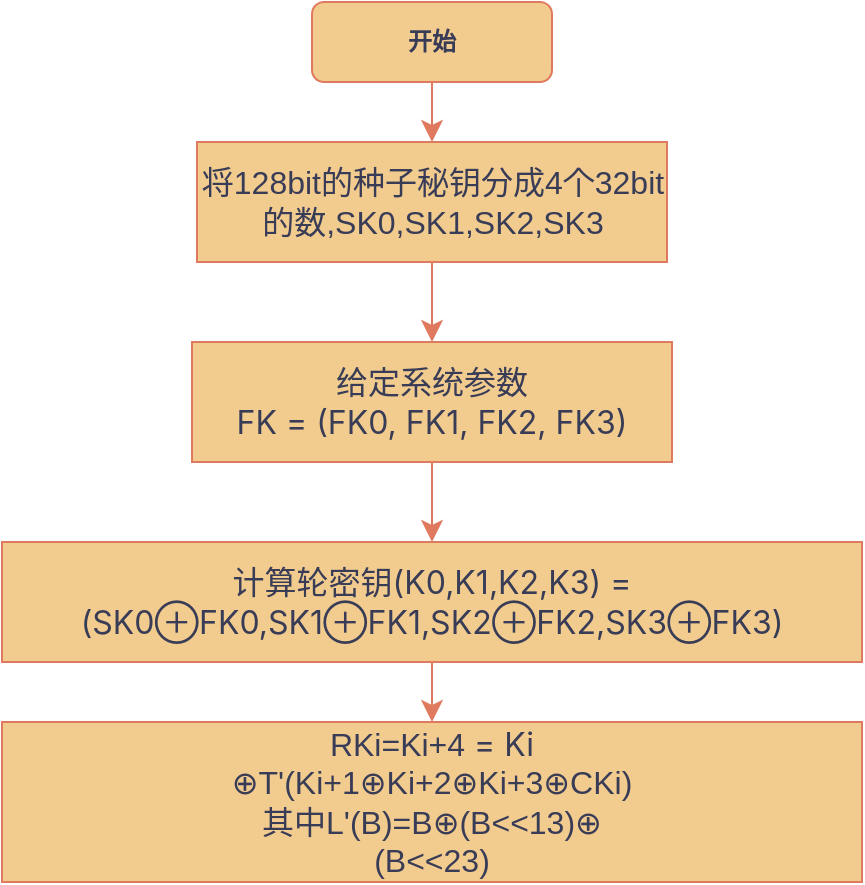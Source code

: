 <mxfile version="21.2.3" type="github">
  <diagram id="C5RBs43oDa-KdzZeNtuy" name="Page-1">
    <mxGraphModel dx="1166" dy="793" grid="0" gridSize="10" guides="1" tooltips="1" connect="1" arrows="1" fold="1" page="1" pageScale="1" pageWidth="827" pageHeight="1169" math="0" shadow="0">
      <root>
        <mxCell id="WIyWlLk6GJQsqaUBKTNV-0" />
        <mxCell id="WIyWlLk6GJQsqaUBKTNV-1" parent="WIyWlLk6GJQsqaUBKTNV-0" />
        <mxCell id="pWbdkEO55zlSCVrnX6s8-3" value="" style="edgeStyle=none;curved=1;rounded=0;orthogonalLoop=1;jettySize=auto;html=1;fontSize=12;startSize=8;endSize=8;labelBackgroundColor=none;strokeColor=#E07A5F;fontColor=default;" edge="1" parent="WIyWlLk6GJQsqaUBKTNV-1" source="WIyWlLk6GJQsqaUBKTNV-3" target="pWbdkEO55zlSCVrnX6s8-0">
          <mxGeometry relative="1" as="geometry" />
        </mxCell>
        <mxCell id="WIyWlLk6GJQsqaUBKTNV-3" value="&lt;b&gt;开始&lt;/b&gt;" style="rounded=1;whiteSpace=wrap;html=1;fontSize=12;glass=0;strokeWidth=1;shadow=0;labelBackgroundColor=none;fillColor=#F2CC8F;strokeColor=#E07A5F;fontColor=#393C56;" parent="WIyWlLk6GJQsqaUBKTNV-1" vertex="1">
          <mxGeometry x="195" y="110" width="120" height="40" as="geometry" />
        </mxCell>
        <mxCell id="pWbdkEO55zlSCVrnX6s8-5" value="" style="edgeStyle=none;curved=1;rounded=0;orthogonalLoop=1;jettySize=auto;html=1;fontSize=12;startSize=8;endSize=8;labelBackgroundColor=none;strokeColor=#E07A5F;fontColor=default;" edge="1" parent="WIyWlLk6GJQsqaUBKTNV-1" source="pWbdkEO55zlSCVrnX6s8-0" target="pWbdkEO55zlSCVrnX6s8-4">
          <mxGeometry relative="1" as="geometry" />
        </mxCell>
        <mxCell id="pWbdkEO55zlSCVrnX6s8-0" value="将128bit的种子秘钥分成4个32bit的数,SK0,SK1,SK2,SK3" style="rounded=0;whiteSpace=wrap;html=1;fontSize=16;labelBackgroundColor=none;fillColor=#F2CC8F;strokeColor=#E07A5F;fontColor=#393C56;" vertex="1" parent="WIyWlLk6GJQsqaUBKTNV-1">
          <mxGeometry x="137.5" y="180" width="235" height="60" as="geometry" />
        </mxCell>
        <mxCell id="pWbdkEO55zlSCVrnX6s8-8" value="" style="edgeStyle=none;curved=1;rounded=0;orthogonalLoop=1;jettySize=auto;html=1;fontSize=12;startSize=8;endSize=8;labelBackgroundColor=none;strokeColor=#E07A5F;fontColor=default;" edge="1" parent="WIyWlLk6GJQsqaUBKTNV-1" source="pWbdkEO55zlSCVrnX6s8-4">
          <mxGeometry relative="1" as="geometry">
            <mxPoint x="295" y="318.98" as="targetPoint" />
          </mxGeometry>
        </mxCell>
        <mxCell id="pWbdkEO55zlSCVrnX6s8-10" value="" style="edgeStyle=none;curved=1;rounded=0;orthogonalLoop=1;jettySize=auto;html=1;fontSize=12;startSize=8;endSize=8;labelBackgroundColor=none;strokeColor=#E07A5F;fontColor=default;" edge="1" parent="WIyWlLk6GJQsqaUBKTNV-1" source="pWbdkEO55zlSCVrnX6s8-4" target="pWbdkEO55zlSCVrnX6s8-9">
          <mxGeometry relative="1" as="geometry" />
        </mxCell>
        <mxCell id="pWbdkEO55zlSCVrnX6s8-4" value="给定系统参数&lt;br data-darkreader-inline-outline=&quot;&quot; style=&quot;-webkit-tap-highlight-color: rgba(0, 0, 0, 0); outline: none; box-sizing: border-box; font-family: -apple-system, &amp;quot;SF UI Text&amp;quot;, Arial, &amp;quot;PingFang SC&amp;quot;, &amp;quot;Hiragino Sans GB&amp;quot;, &amp;quot;Microsoft YaHei&amp;quot;, &amp;quot;WenQuanYi Micro Hei&amp;quot;, sans-serif, SimHei, SimSun; text-align: left; --darkreader-inline-outline: initial;&quot;&gt;&lt;span style=&quot;font-family: -apple-system, &amp;quot;SF UI Text&amp;quot;, Arial, &amp;quot;PingFang SC&amp;quot;, &amp;quot;Hiragino Sans GB&amp;quot;, &amp;quot;Microsoft YaHei&amp;quot;, &amp;quot;WenQuanYi Micro Hei&amp;quot;, sans-serif, SimHei, SimSun; text-align: left;&quot;&gt;FK = (FK0, FK1, FK2, FK3)&lt;/span&gt;" style="whiteSpace=wrap;html=1;fontSize=16;rounded=0;labelBackgroundColor=none;fillColor=#F2CC8F;strokeColor=#E07A5F;fontColor=#393C56;" vertex="1" parent="WIyWlLk6GJQsqaUBKTNV-1">
          <mxGeometry x="135" y="280" width="240" height="60" as="geometry" />
        </mxCell>
        <mxCell id="pWbdkEO55zlSCVrnX6s8-12" value="" style="edgeStyle=none;curved=1;rounded=0;orthogonalLoop=1;jettySize=auto;html=1;fontSize=12;startSize=8;endSize=8;labelBackgroundColor=none;strokeColor=#E07A5F;fontColor=default;" edge="1" parent="WIyWlLk6GJQsqaUBKTNV-1" source="pWbdkEO55zlSCVrnX6s8-9" target="pWbdkEO55zlSCVrnX6s8-11">
          <mxGeometry relative="1" as="geometry" />
        </mxCell>
        <mxCell id="pWbdkEO55zlSCVrnX6s8-9" value="计算轮密钥&lt;span style=&quot;font-family: -apple-system, &amp;quot;SF UI Text&amp;quot;, Arial, &amp;quot;PingFang SC&amp;quot;, &amp;quot;Hiragino Sans GB&amp;quot;, &amp;quot;Microsoft YaHei&amp;quot;, &amp;quot;WenQuanYi Micro Hei&amp;quot;, sans-serif, SimHei, SimSun; text-align: left;&quot;&gt;(K0,K1,K2,K3) = (SK0⊕FK0,SK1⊕FK1,SK2⊕FK2,SK3⊕FK3)&lt;/span&gt;" style="whiteSpace=wrap;html=1;fontSize=16;rounded=0;labelBackgroundColor=none;fillColor=#F2CC8F;strokeColor=#E07A5F;fontColor=#393C56;" vertex="1" parent="WIyWlLk6GJQsqaUBKTNV-1">
          <mxGeometry x="40" y="380" width="430" height="60" as="geometry" />
        </mxCell>
        <mxCell id="pWbdkEO55zlSCVrnX6s8-11" value="&lt;div style=&quot;&quot;&gt;&lt;span data-darkreader-inline-bgcolor=&quot;&quot; style=&quot;--darkreader-inline-bgcolor: transparent; background-color: transparent;&quot;&gt;RKi=Ki+4&lt;/span&gt;&lt;span data-darkreader-inline-bgcolor=&quot;&quot; style=&quot;font-family: -apple-system, &amp;quot;SF UI Text&amp;quot;, Arial, &amp;quot;PingFang SC&amp;quot;, &amp;quot;Hiragino Sans GB&amp;quot;, &amp;quot;Microsoft YaHei&amp;quot;, &amp;quot;WenQuanYi Micro Hei&amp;quot;, sans-serif, SimHei, SimSun; --darkreader-inline-bgcolor: transparent; background-color: transparent;&quot;&gt; = Ki&lt;/span&gt;&lt;/div&gt;⊕T&#39;(Ki+1⊕Ki+2⊕Ki+3⊕CKi)&lt;br&gt;其中L&#39;(B)=B⊕(B&amp;lt;&amp;lt;13)⊕&lt;br&gt;(B&amp;lt;&amp;lt;23)" style="whiteSpace=wrap;html=1;fontSize=16;rounded=0;align=center;labelBackgroundColor=none;fillColor=#F2CC8F;strokeColor=#E07A5F;fontColor=#393C56;" vertex="1" parent="WIyWlLk6GJQsqaUBKTNV-1">
          <mxGeometry x="40" y="470" width="430" height="80" as="geometry" />
        </mxCell>
      </root>
    </mxGraphModel>
  </diagram>
</mxfile>
